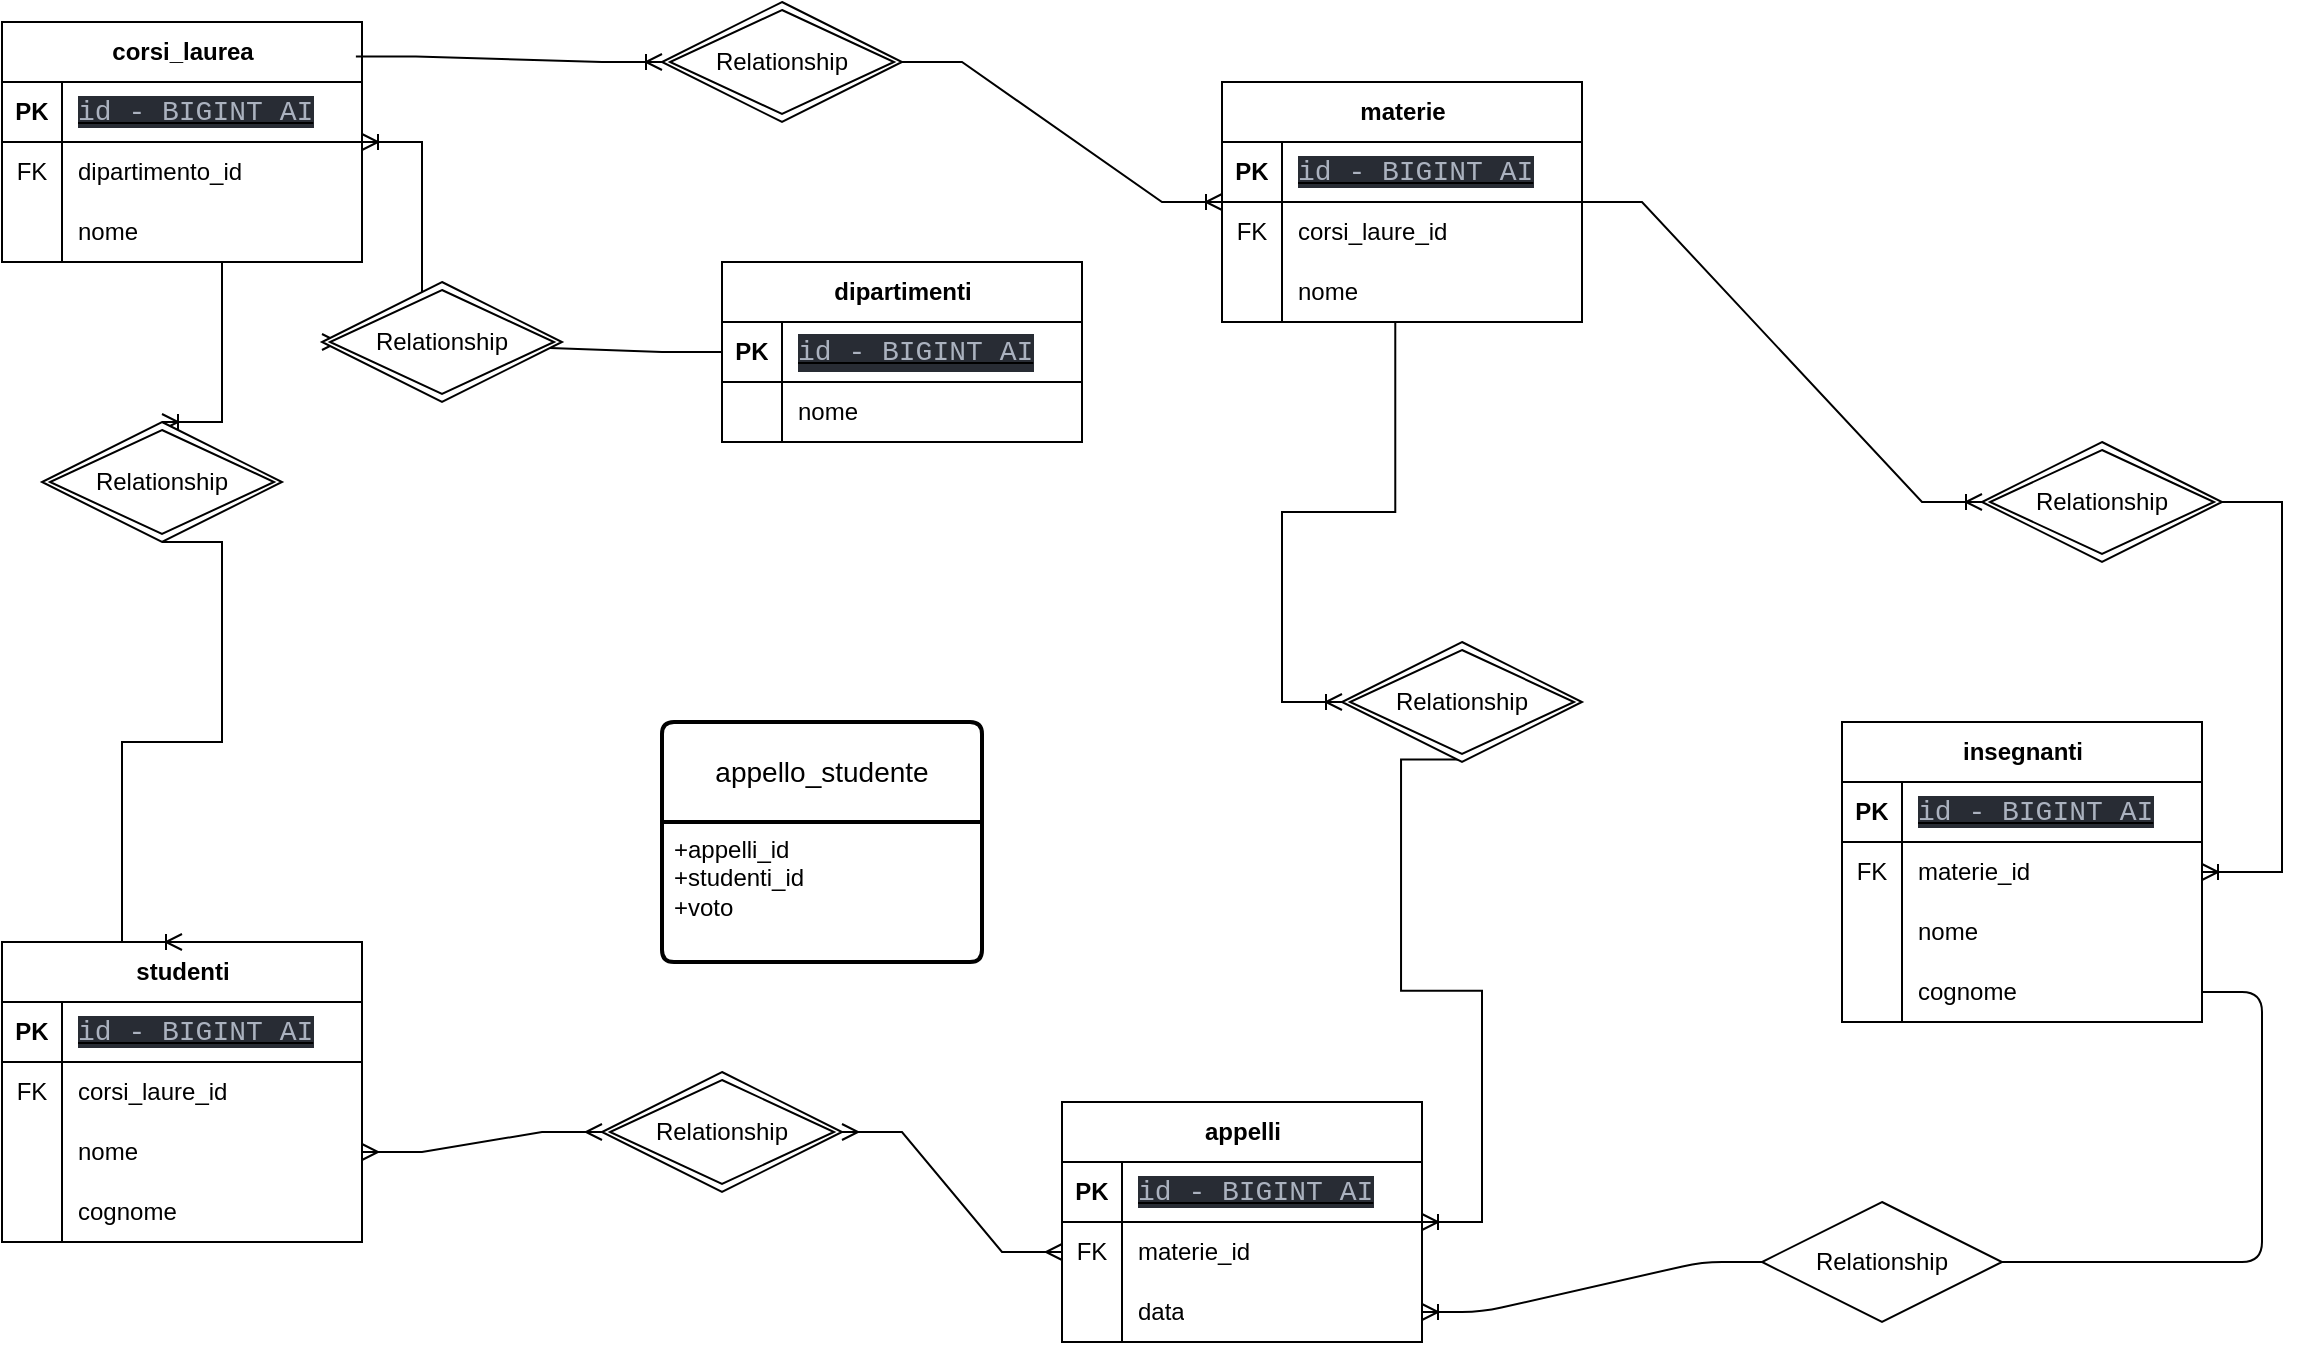 <mxfile>
    <diagram name="Pagina-1" id="z0n77k8KdwoI7dumrP_V">
        <mxGraphModel dx="796" dy="571" grid="1" gridSize="10" guides="1" tooltips="1" connect="1" arrows="1" fold="1" page="1" pageScale="1" pageWidth="1654" pageHeight="2336" math="0" shadow="0">
            <root>
                <mxCell id="0"/>
                <mxCell id="1" parent="0"/>
                <mxCell id="RoR9iIZJ4Fh7kVblHjOC-1" value="dipartimenti" style="shape=table;startSize=30;container=1;collapsible=1;childLayout=tableLayout;fixedRows=1;rowLines=0;fontStyle=1;align=center;resizeLast=1;html=1;" parent="1" vertex="1">
                    <mxGeometry x="380" y="140" width="180" height="90" as="geometry"/>
                </mxCell>
                <mxCell id="RoR9iIZJ4Fh7kVblHjOC-2" value="" style="shape=tableRow;horizontal=0;startSize=0;swimlaneHead=0;swimlaneBody=0;fillColor=none;collapsible=0;dropTarget=0;points=[[0,0.5],[1,0.5]];portConstraint=eastwest;top=0;left=0;right=0;bottom=1;" parent="RoR9iIZJ4Fh7kVblHjOC-1" vertex="1">
                    <mxGeometry y="30" width="180" height="30" as="geometry"/>
                </mxCell>
                <mxCell id="RoR9iIZJ4Fh7kVblHjOC-3" value="PK" style="shape=partialRectangle;connectable=0;fillColor=none;top=0;left=0;bottom=0;right=0;fontStyle=1;overflow=hidden;whiteSpace=wrap;html=1;" parent="RoR9iIZJ4Fh7kVblHjOC-2" vertex="1">
                    <mxGeometry width="30" height="30" as="geometry">
                        <mxRectangle width="30" height="30" as="alternateBounds"/>
                    </mxGeometry>
                </mxCell>
                <mxCell id="RoR9iIZJ4Fh7kVblHjOC-4" value="&lt;div style=&quot;color: #abb2bf;background-color: #282c34;font-family: Consolas, 'Courier New', monospace;font-weight: normal;font-size: 14px;line-height: 19px;white-space: pre;&quot;&gt;id - BIGINT AI&lt;/div&gt;" style="shape=partialRectangle;connectable=0;fillColor=none;top=0;left=0;bottom=0;right=0;align=left;spacingLeft=6;fontStyle=5;overflow=hidden;whiteSpace=wrap;html=1;" parent="RoR9iIZJ4Fh7kVblHjOC-2" vertex="1">
                    <mxGeometry x="30" width="150" height="30" as="geometry">
                        <mxRectangle width="150" height="30" as="alternateBounds"/>
                    </mxGeometry>
                </mxCell>
                <mxCell id="RoR9iIZJ4Fh7kVblHjOC-5" value="" style="shape=tableRow;horizontal=0;startSize=0;swimlaneHead=0;swimlaneBody=0;fillColor=none;collapsible=0;dropTarget=0;points=[[0,0.5],[1,0.5]];portConstraint=eastwest;top=0;left=0;right=0;bottom=0;" parent="RoR9iIZJ4Fh7kVblHjOC-1" vertex="1">
                    <mxGeometry y="60" width="180" height="30" as="geometry"/>
                </mxCell>
                <mxCell id="RoR9iIZJ4Fh7kVblHjOC-6" value="" style="shape=partialRectangle;connectable=0;fillColor=none;top=0;left=0;bottom=0;right=0;editable=1;overflow=hidden;whiteSpace=wrap;html=1;" parent="RoR9iIZJ4Fh7kVblHjOC-5" vertex="1">
                    <mxGeometry width="30" height="30" as="geometry">
                        <mxRectangle width="30" height="30" as="alternateBounds"/>
                    </mxGeometry>
                </mxCell>
                <mxCell id="RoR9iIZJ4Fh7kVblHjOC-7" value="nome" style="shape=partialRectangle;connectable=0;fillColor=none;top=0;left=0;bottom=0;right=0;align=left;spacingLeft=6;overflow=hidden;whiteSpace=wrap;html=1;" parent="RoR9iIZJ4Fh7kVblHjOC-5" vertex="1">
                    <mxGeometry x="30" width="150" height="30" as="geometry">
                        <mxRectangle width="150" height="30" as="alternateBounds"/>
                    </mxGeometry>
                </mxCell>
                <mxCell id="RoR9iIZJ4Fh7kVblHjOC-14" value="materie" style="shape=table;startSize=30;container=1;collapsible=1;childLayout=tableLayout;fixedRows=1;rowLines=0;fontStyle=1;align=center;resizeLast=1;html=1;" parent="1" vertex="1">
                    <mxGeometry x="630" y="50" width="180" height="120" as="geometry"/>
                </mxCell>
                <mxCell id="RoR9iIZJ4Fh7kVblHjOC-15" value="" style="shape=tableRow;horizontal=0;startSize=0;swimlaneHead=0;swimlaneBody=0;fillColor=none;collapsible=0;dropTarget=0;points=[[0,0.5],[1,0.5]];portConstraint=eastwest;top=0;left=0;right=0;bottom=1;" parent="RoR9iIZJ4Fh7kVblHjOC-14" vertex="1">
                    <mxGeometry y="30" width="180" height="30" as="geometry"/>
                </mxCell>
                <mxCell id="RoR9iIZJ4Fh7kVblHjOC-16" value="PK" style="shape=partialRectangle;connectable=0;fillColor=none;top=0;left=0;bottom=0;right=0;fontStyle=1;overflow=hidden;whiteSpace=wrap;html=1;" parent="RoR9iIZJ4Fh7kVblHjOC-15" vertex="1">
                    <mxGeometry width="30" height="30" as="geometry">
                        <mxRectangle width="30" height="30" as="alternateBounds"/>
                    </mxGeometry>
                </mxCell>
                <mxCell id="RoR9iIZJ4Fh7kVblHjOC-17" value="&lt;span style=&quot;color: rgb(171, 178, 191); font-family: Consolas, &amp;quot;Courier New&amp;quot;, monospace; font-size: 14px; font-weight: 400; white-space: pre; background-color: rgb(40, 44, 52);&quot;&gt;id - BIGINT AI&lt;/span&gt;" style="shape=partialRectangle;connectable=0;fillColor=none;top=0;left=0;bottom=0;right=0;align=left;spacingLeft=6;fontStyle=5;overflow=hidden;whiteSpace=wrap;html=1;" parent="RoR9iIZJ4Fh7kVblHjOC-15" vertex="1">
                    <mxGeometry x="30" width="150" height="30" as="geometry">
                        <mxRectangle width="150" height="30" as="alternateBounds"/>
                    </mxGeometry>
                </mxCell>
                <mxCell id="RoR9iIZJ4Fh7kVblHjOC-18" value="" style="shape=tableRow;horizontal=0;startSize=0;swimlaneHead=0;swimlaneBody=0;fillColor=none;collapsible=0;dropTarget=0;points=[[0,0.5],[1,0.5]];portConstraint=eastwest;top=0;left=0;right=0;bottom=0;" parent="RoR9iIZJ4Fh7kVblHjOC-14" vertex="1">
                    <mxGeometry y="60" width="180" height="30" as="geometry"/>
                </mxCell>
                <mxCell id="RoR9iIZJ4Fh7kVblHjOC-19" value="FK" style="shape=partialRectangle;connectable=0;fillColor=none;top=0;left=0;bottom=0;right=0;editable=1;overflow=hidden;whiteSpace=wrap;html=1;" parent="RoR9iIZJ4Fh7kVblHjOC-18" vertex="1">
                    <mxGeometry width="30" height="30" as="geometry">
                        <mxRectangle width="30" height="30" as="alternateBounds"/>
                    </mxGeometry>
                </mxCell>
                <mxCell id="RoR9iIZJ4Fh7kVblHjOC-20" value="corsi_laure_id" style="shape=partialRectangle;connectable=0;fillColor=none;top=0;left=0;bottom=0;right=0;align=left;spacingLeft=6;overflow=hidden;whiteSpace=wrap;html=1;" parent="RoR9iIZJ4Fh7kVblHjOC-18" vertex="1">
                    <mxGeometry x="30" width="150" height="30" as="geometry">
                        <mxRectangle width="150" height="30" as="alternateBounds"/>
                    </mxGeometry>
                </mxCell>
                <mxCell id="RoR9iIZJ4Fh7kVblHjOC-21" value="" style="shape=tableRow;horizontal=0;startSize=0;swimlaneHead=0;swimlaneBody=0;fillColor=none;collapsible=0;dropTarget=0;points=[[0,0.5],[1,0.5]];portConstraint=eastwest;top=0;left=0;right=0;bottom=0;" parent="RoR9iIZJ4Fh7kVblHjOC-14" vertex="1">
                    <mxGeometry y="90" width="180" height="30" as="geometry"/>
                </mxCell>
                <mxCell id="RoR9iIZJ4Fh7kVblHjOC-22" value="" style="shape=partialRectangle;connectable=0;fillColor=none;top=0;left=0;bottom=0;right=0;editable=1;overflow=hidden;whiteSpace=wrap;html=1;" parent="RoR9iIZJ4Fh7kVblHjOC-21" vertex="1">
                    <mxGeometry width="30" height="30" as="geometry">
                        <mxRectangle width="30" height="30" as="alternateBounds"/>
                    </mxGeometry>
                </mxCell>
                <mxCell id="RoR9iIZJ4Fh7kVblHjOC-23" value="nome" style="shape=partialRectangle;connectable=0;fillColor=none;top=0;left=0;bottom=0;right=0;align=left;spacingLeft=6;overflow=hidden;whiteSpace=wrap;html=1;" parent="RoR9iIZJ4Fh7kVblHjOC-21" vertex="1">
                    <mxGeometry x="30" width="150" height="30" as="geometry">
                        <mxRectangle width="150" height="30" as="alternateBounds"/>
                    </mxGeometry>
                </mxCell>
                <mxCell id="RoR9iIZJ4Fh7kVblHjOC-27" value="appelli" style="shape=table;startSize=30;container=1;collapsible=1;childLayout=tableLayout;fixedRows=1;rowLines=0;fontStyle=1;align=center;resizeLast=1;html=1;" parent="1" vertex="1">
                    <mxGeometry x="550" y="560" width="180" height="120" as="geometry"/>
                </mxCell>
                <mxCell id="RoR9iIZJ4Fh7kVblHjOC-28" value="" style="shape=tableRow;horizontal=0;startSize=0;swimlaneHead=0;swimlaneBody=0;fillColor=none;collapsible=0;dropTarget=0;points=[[0,0.5],[1,0.5]];portConstraint=eastwest;top=0;left=0;right=0;bottom=1;" parent="RoR9iIZJ4Fh7kVblHjOC-27" vertex="1">
                    <mxGeometry y="30" width="180" height="30" as="geometry"/>
                </mxCell>
                <mxCell id="RoR9iIZJ4Fh7kVblHjOC-29" value="PK" style="shape=partialRectangle;connectable=0;fillColor=none;top=0;left=0;bottom=0;right=0;fontStyle=1;overflow=hidden;whiteSpace=wrap;html=1;" parent="RoR9iIZJ4Fh7kVblHjOC-28" vertex="1">
                    <mxGeometry width="30" height="30" as="geometry">
                        <mxRectangle width="30" height="30" as="alternateBounds"/>
                    </mxGeometry>
                </mxCell>
                <mxCell id="RoR9iIZJ4Fh7kVblHjOC-30" value="&lt;span style=&quot;color: rgb(171, 178, 191); font-family: Consolas, &amp;quot;Courier New&amp;quot;, monospace; font-size: 14px; font-weight: 400; white-space: pre; background-color: rgb(40, 44, 52);&quot;&gt;id - BIGINT AI&lt;/span&gt;" style="shape=partialRectangle;connectable=0;fillColor=none;top=0;left=0;bottom=0;right=0;align=left;spacingLeft=6;fontStyle=5;overflow=hidden;whiteSpace=wrap;html=1;" parent="RoR9iIZJ4Fh7kVblHjOC-28" vertex="1">
                    <mxGeometry x="30" width="150" height="30" as="geometry">
                        <mxRectangle width="150" height="30" as="alternateBounds"/>
                    </mxGeometry>
                </mxCell>
                <mxCell id="RoR9iIZJ4Fh7kVblHjOC-31" value="" style="shape=tableRow;horizontal=0;startSize=0;swimlaneHead=0;swimlaneBody=0;fillColor=none;collapsible=0;dropTarget=0;points=[[0,0.5],[1,0.5]];portConstraint=eastwest;top=0;left=0;right=0;bottom=0;" parent="RoR9iIZJ4Fh7kVblHjOC-27" vertex="1">
                    <mxGeometry y="60" width="180" height="30" as="geometry"/>
                </mxCell>
                <mxCell id="RoR9iIZJ4Fh7kVblHjOC-32" value="FK" style="shape=partialRectangle;connectable=0;fillColor=none;top=0;left=0;bottom=0;right=0;editable=1;overflow=hidden;whiteSpace=wrap;html=1;" parent="RoR9iIZJ4Fh7kVblHjOC-31" vertex="1">
                    <mxGeometry width="30" height="30" as="geometry">
                        <mxRectangle width="30" height="30" as="alternateBounds"/>
                    </mxGeometry>
                </mxCell>
                <mxCell id="RoR9iIZJ4Fh7kVblHjOC-33" value="materie_id" style="shape=partialRectangle;connectable=0;fillColor=none;top=0;left=0;bottom=0;right=0;align=left;spacingLeft=6;overflow=hidden;whiteSpace=wrap;html=1;" parent="RoR9iIZJ4Fh7kVblHjOC-31" vertex="1">
                    <mxGeometry x="30" width="150" height="30" as="geometry">
                        <mxRectangle width="150" height="30" as="alternateBounds"/>
                    </mxGeometry>
                </mxCell>
                <mxCell id="RoR9iIZJ4Fh7kVblHjOC-37" value="" style="shape=tableRow;horizontal=0;startSize=0;swimlaneHead=0;swimlaneBody=0;fillColor=none;collapsible=0;dropTarget=0;points=[[0,0.5],[1,0.5]];portConstraint=eastwest;top=0;left=0;right=0;bottom=0;" parent="RoR9iIZJ4Fh7kVblHjOC-27" vertex="1">
                    <mxGeometry y="90" width="180" height="30" as="geometry"/>
                </mxCell>
                <mxCell id="RoR9iIZJ4Fh7kVblHjOC-38" value="" style="shape=partialRectangle;connectable=0;fillColor=none;top=0;left=0;bottom=0;right=0;editable=1;overflow=hidden;whiteSpace=wrap;html=1;" parent="RoR9iIZJ4Fh7kVblHjOC-37" vertex="1">
                    <mxGeometry width="30" height="30" as="geometry">
                        <mxRectangle width="30" height="30" as="alternateBounds"/>
                    </mxGeometry>
                </mxCell>
                <mxCell id="RoR9iIZJ4Fh7kVblHjOC-39" value="data" style="shape=partialRectangle;connectable=0;fillColor=none;top=0;left=0;bottom=0;right=0;align=left;spacingLeft=6;overflow=hidden;whiteSpace=wrap;html=1;" parent="RoR9iIZJ4Fh7kVblHjOC-37" vertex="1">
                    <mxGeometry x="30" width="150" height="30" as="geometry">
                        <mxRectangle width="150" height="30" as="alternateBounds"/>
                    </mxGeometry>
                </mxCell>
                <mxCell id="RoR9iIZJ4Fh7kVblHjOC-40" value="studenti" style="shape=table;startSize=30;container=1;collapsible=1;childLayout=tableLayout;fixedRows=1;rowLines=0;fontStyle=1;align=center;resizeLast=1;html=1;" parent="1" vertex="1">
                    <mxGeometry x="20" y="480" width="180" height="150" as="geometry"/>
                </mxCell>
                <mxCell id="RoR9iIZJ4Fh7kVblHjOC-41" value="" style="shape=tableRow;horizontal=0;startSize=0;swimlaneHead=0;swimlaneBody=0;fillColor=none;collapsible=0;dropTarget=0;points=[[0,0.5],[1,0.5]];portConstraint=eastwest;top=0;left=0;right=0;bottom=1;" parent="RoR9iIZJ4Fh7kVblHjOC-40" vertex="1">
                    <mxGeometry y="30" width="180" height="30" as="geometry"/>
                </mxCell>
                <mxCell id="RoR9iIZJ4Fh7kVblHjOC-42" value="PK" style="shape=partialRectangle;connectable=0;fillColor=none;top=0;left=0;bottom=0;right=0;fontStyle=1;overflow=hidden;whiteSpace=wrap;html=1;" parent="RoR9iIZJ4Fh7kVblHjOC-41" vertex="1">
                    <mxGeometry width="30" height="30" as="geometry">
                        <mxRectangle width="30" height="30" as="alternateBounds"/>
                    </mxGeometry>
                </mxCell>
                <mxCell id="RoR9iIZJ4Fh7kVblHjOC-43" value="&lt;span style=&quot;color: rgb(171, 178, 191); font-family: Consolas, &amp;quot;Courier New&amp;quot;, monospace; font-size: 14px; font-weight: 400; white-space: pre; background-color: rgb(40, 44, 52);&quot;&gt;id - BIGINT AI&lt;/span&gt;" style="shape=partialRectangle;connectable=0;fillColor=none;top=0;left=0;bottom=0;right=0;align=left;spacingLeft=6;fontStyle=5;overflow=hidden;whiteSpace=wrap;html=1;" parent="RoR9iIZJ4Fh7kVblHjOC-41" vertex="1">
                    <mxGeometry x="30" width="150" height="30" as="geometry">
                        <mxRectangle width="150" height="30" as="alternateBounds"/>
                    </mxGeometry>
                </mxCell>
                <mxCell id="RoR9iIZJ4Fh7kVblHjOC-44" value="" style="shape=tableRow;horizontal=0;startSize=0;swimlaneHead=0;swimlaneBody=0;fillColor=none;collapsible=0;dropTarget=0;points=[[0,0.5],[1,0.5]];portConstraint=eastwest;top=0;left=0;right=0;bottom=0;" parent="RoR9iIZJ4Fh7kVblHjOC-40" vertex="1">
                    <mxGeometry y="60" width="180" height="30" as="geometry"/>
                </mxCell>
                <mxCell id="RoR9iIZJ4Fh7kVblHjOC-45" value="FK" style="shape=partialRectangle;connectable=0;fillColor=none;top=0;left=0;bottom=0;right=0;editable=1;overflow=hidden;whiteSpace=wrap;html=1;" parent="RoR9iIZJ4Fh7kVblHjOC-44" vertex="1">
                    <mxGeometry width="30" height="30" as="geometry">
                        <mxRectangle width="30" height="30" as="alternateBounds"/>
                    </mxGeometry>
                </mxCell>
                <mxCell id="RoR9iIZJ4Fh7kVblHjOC-46" value="corsi_laure_id" style="shape=partialRectangle;connectable=0;fillColor=none;top=0;left=0;bottom=0;right=0;align=left;spacingLeft=6;overflow=hidden;whiteSpace=wrap;html=1;" parent="RoR9iIZJ4Fh7kVblHjOC-44" vertex="1">
                    <mxGeometry x="30" width="150" height="30" as="geometry">
                        <mxRectangle width="150" height="30" as="alternateBounds"/>
                    </mxGeometry>
                </mxCell>
                <mxCell id="RoR9iIZJ4Fh7kVblHjOC-47" value="" style="shape=tableRow;horizontal=0;startSize=0;swimlaneHead=0;swimlaneBody=0;fillColor=none;collapsible=0;dropTarget=0;points=[[0,0.5],[1,0.5]];portConstraint=eastwest;top=0;left=0;right=0;bottom=0;" parent="RoR9iIZJ4Fh7kVblHjOC-40" vertex="1">
                    <mxGeometry y="90" width="180" height="30" as="geometry"/>
                </mxCell>
                <mxCell id="RoR9iIZJ4Fh7kVblHjOC-48" value="" style="shape=partialRectangle;connectable=0;fillColor=none;top=0;left=0;bottom=0;right=0;editable=1;overflow=hidden;whiteSpace=wrap;html=1;" parent="RoR9iIZJ4Fh7kVblHjOC-47" vertex="1">
                    <mxGeometry width="30" height="30" as="geometry">
                        <mxRectangle width="30" height="30" as="alternateBounds"/>
                    </mxGeometry>
                </mxCell>
                <mxCell id="RoR9iIZJ4Fh7kVblHjOC-49" value="nome" style="shape=partialRectangle;connectable=0;fillColor=none;top=0;left=0;bottom=0;right=0;align=left;spacingLeft=6;overflow=hidden;whiteSpace=wrap;html=1;" parent="RoR9iIZJ4Fh7kVblHjOC-47" vertex="1">
                    <mxGeometry x="30" width="150" height="30" as="geometry">
                        <mxRectangle width="150" height="30" as="alternateBounds"/>
                    </mxGeometry>
                </mxCell>
                <mxCell id="RoR9iIZJ4Fh7kVblHjOC-50" value="" style="shape=tableRow;horizontal=0;startSize=0;swimlaneHead=0;swimlaneBody=0;fillColor=none;collapsible=0;dropTarget=0;points=[[0,0.5],[1,0.5]];portConstraint=eastwest;top=0;left=0;right=0;bottom=0;" parent="RoR9iIZJ4Fh7kVblHjOC-40" vertex="1">
                    <mxGeometry y="120" width="180" height="30" as="geometry"/>
                </mxCell>
                <mxCell id="RoR9iIZJ4Fh7kVblHjOC-51" value="" style="shape=partialRectangle;connectable=0;fillColor=none;top=0;left=0;bottom=0;right=0;editable=1;overflow=hidden;whiteSpace=wrap;html=1;" parent="RoR9iIZJ4Fh7kVblHjOC-50" vertex="1">
                    <mxGeometry width="30" height="30" as="geometry">
                        <mxRectangle width="30" height="30" as="alternateBounds"/>
                    </mxGeometry>
                </mxCell>
                <mxCell id="RoR9iIZJ4Fh7kVblHjOC-52" value="cognome" style="shape=partialRectangle;connectable=0;fillColor=none;top=0;left=0;bottom=0;right=0;align=left;spacingLeft=6;overflow=hidden;whiteSpace=wrap;html=1;" parent="RoR9iIZJ4Fh7kVblHjOC-50" vertex="1">
                    <mxGeometry x="30" width="150" height="30" as="geometry">
                        <mxRectangle width="150" height="30" as="alternateBounds"/>
                    </mxGeometry>
                </mxCell>
                <mxCell id="RoR9iIZJ4Fh7kVblHjOC-53" value="corsi_laurea" style="shape=table;startSize=30;container=1;collapsible=1;childLayout=tableLayout;fixedRows=1;rowLines=0;fontStyle=1;align=center;resizeLast=1;html=1;" parent="1" vertex="1">
                    <mxGeometry x="20" y="20" width="180" height="120" as="geometry"/>
                </mxCell>
                <mxCell id="RoR9iIZJ4Fh7kVblHjOC-54" value="" style="shape=tableRow;horizontal=0;startSize=0;swimlaneHead=0;swimlaneBody=0;fillColor=none;collapsible=0;dropTarget=0;points=[[0,0.5],[1,0.5]];portConstraint=eastwest;top=0;left=0;right=0;bottom=1;" parent="RoR9iIZJ4Fh7kVblHjOC-53" vertex="1">
                    <mxGeometry y="30" width="180" height="30" as="geometry"/>
                </mxCell>
                <mxCell id="RoR9iIZJ4Fh7kVblHjOC-55" value="PK" style="shape=partialRectangle;connectable=0;fillColor=none;top=0;left=0;bottom=0;right=0;fontStyle=1;overflow=hidden;whiteSpace=wrap;html=1;" parent="RoR9iIZJ4Fh7kVblHjOC-54" vertex="1">
                    <mxGeometry width="30" height="30" as="geometry">
                        <mxRectangle width="30" height="30" as="alternateBounds"/>
                    </mxGeometry>
                </mxCell>
                <mxCell id="RoR9iIZJ4Fh7kVblHjOC-56" value="&lt;span style=&quot;color: rgb(171, 178, 191); font-family: Consolas, &amp;quot;Courier New&amp;quot;, monospace; font-size: 14px; font-weight: 400; white-space: pre; background-color: rgb(40, 44, 52);&quot;&gt;id - BIGINT AI&lt;/span&gt;" style="shape=partialRectangle;connectable=0;fillColor=none;top=0;left=0;bottom=0;right=0;align=left;spacingLeft=6;fontStyle=5;overflow=hidden;whiteSpace=wrap;html=1;" parent="RoR9iIZJ4Fh7kVblHjOC-54" vertex="1">
                    <mxGeometry x="30" width="150" height="30" as="geometry">
                        <mxRectangle width="150" height="30" as="alternateBounds"/>
                    </mxGeometry>
                </mxCell>
                <mxCell id="RoR9iIZJ4Fh7kVblHjOC-57" value="" style="shape=tableRow;horizontal=0;startSize=0;swimlaneHead=0;swimlaneBody=0;fillColor=none;collapsible=0;dropTarget=0;points=[[0,0.5],[1,0.5]];portConstraint=eastwest;top=0;left=0;right=0;bottom=0;" parent="RoR9iIZJ4Fh7kVblHjOC-53" vertex="1">
                    <mxGeometry y="60" width="180" height="30" as="geometry"/>
                </mxCell>
                <mxCell id="RoR9iIZJ4Fh7kVblHjOC-58" value="FK" style="shape=partialRectangle;connectable=0;fillColor=none;top=0;left=0;bottom=0;right=0;editable=1;overflow=hidden;whiteSpace=wrap;html=1;" parent="RoR9iIZJ4Fh7kVblHjOC-57" vertex="1">
                    <mxGeometry width="30" height="30" as="geometry">
                        <mxRectangle width="30" height="30" as="alternateBounds"/>
                    </mxGeometry>
                </mxCell>
                <mxCell id="RoR9iIZJ4Fh7kVblHjOC-59" value="dipartimento_id" style="shape=partialRectangle;connectable=0;fillColor=none;top=0;left=0;bottom=0;right=0;align=left;spacingLeft=6;overflow=hidden;whiteSpace=wrap;html=1;" parent="RoR9iIZJ4Fh7kVblHjOC-57" vertex="1">
                    <mxGeometry x="30" width="150" height="30" as="geometry">
                        <mxRectangle width="150" height="30" as="alternateBounds"/>
                    </mxGeometry>
                </mxCell>
                <mxCell id="RoR9iIZJ4Fh7kVblHjOC-60" value="" style="shape=tableRow;horizontal=0;startSize=0;swimlaneHead=0;swimlaneBody=0;fillColor=none;collapsible=0;dropTarget=0;points=[[0,0.5],[1,0.5]];portConstraint=eastwest;top=0;left=0;right=0;bottom=0;" parent="RoR9iIZJ4Fh7kVblHjOC-53" vertex="1">
                    <mxGeometry y="90" width="180" height="30" as="geometry"/>
                </mxCell>
                <mxCell id="RoR9iIZJ4Fh7kVblHjOC-61" value="" style="shape=partialRectangle;connectable=0;fillColor=none;top=0;left=0;bottom=0;right=0;editable=1;overflow=hidden;whiteSpace=wrap;html=1;" parent="RoR9iIZJ4Fh7kVblHjOC-60" vertex="1">
                    <mxGeometry width="30" height="30" as="geometry">
                        <mxRectangle width="30" height="30" as="alternateBounds"/>
                    </mxGeometry>
                </mxCell>
                <mxCell id="RoR9iIZJ4Fh7kVblHjOC-62" value="nome" style="shape=partialRectangle;connectable=0;fillColor=none;top=0;left=0;bottom=0;right=0;align=left;spacingLeft=6;overflow=hidden;whiteSpace=wrap;html=1;" parent="RoR9iIZJ4Fh7kVblHjOC-60" vertex="1">
                    <mxGeometry x="30" width="150" height="30" as="geometry">
                        <mxRectangle width="150" height="30" as="alternateBounds"/>
                    </mxGeometry>
                </mxCell>
                <mxCell id="RoR9iIZJ4Fh7kVblHjOC-66" value="insegnanti" style="shape=table;startSize=30;container=1;collapsible=1;childLayout=tableLayout;fixedRows=1;rowLines=0;fontStyle=1;align=center;resizeLast=1;html=1;" parent="1" vertex="1">
                    <mxGeometry x="940" y="370" width="180" height="150" as="geometry"/>
                </mxCell>
                <mxCell id="RoR9iIZJ4Fh7kVblHjOC-67" value="" style="shape=tableRow;horizontal=0;startSize=0;swimlaneHead=0;swimlaneBody=0;fillColor=none;collapsible=0;dropTarget=0;points=[[0,0.5],[1,0.5]];portConstraint=eastwest;top=0;left=0;right=0;bottom=1;" parent="RoR9iIZJ4Fh7kVblHjOC-66" vertex="1">
                    <mxGeometry y="30" width="180" height="30" as="geometry"/>
                </mxCell>
                <mxCell id="RoR9iIZJ4Fh7kVblHjOC-68" value="PK" style="shape=partialRectangle;connectable=0;fillColor=none;top=0;left=0;bottom=0;right=0;fontStyle=1;overflow=hidden;whiteSpace=wrap;html=1;" parent="RoR9iIZJ4Fh7kVblHjOC-67" vertex="1">
                    <mxGeometry width="30" height="30" as="geometry">
                        <mxRectangle width="30" height="30" as="alternateBounds"/>
                    </mxGeometry>
                </mxCell>
                <mxCell id="RoR9iIZJ4Fh7kVblHjOC-69" value="&lt;span style=&quot;color: rgb(171, 178, 191); font-family: Consolas, &amp;quot;Courier New&amp;quot;, monospace; font-size: 14px; font-weight: 400; white-space: pre; background-color: rgb(40, 44, 52);&quot;&gt;id - BIGINT AI&lt;/span&gt;" style="shape=partialRectangle;connectable=0;fillColor=none;top=0;left=0;bottom=0;right=0;align=left;spacingLeft=6;fontStyle=5;overflow=hidden;whiteSpace=wrap;html=1;" parent="RoR9iIZJ4Fh7kVblHjOC-67" vertex="1">
                    <mxGeometry x="30" width="150" height="30" as="geometry">
                        <mxRectangle width="150" height="30" as="alternateBounds"/>
                    </mxGeometry>
                </mxCell>
                <mxCell id="RoR9iIZJ4Fh7kVblHjOC-70" value="" style="shape=tableRow;horizontal=0;startSize=0;swimlaneHead=0;swimlaneBody=0;fillColor=none;collapsible=0;dropTarget=0;points=[[0,0.5],[1,0.5]];portConstraint=eastwest;top=0;left=0;right=0;bottom=0;" parent="RoR9iIZJ4Fh7kVblHjOC-66" vertex="1">
                    <mxGeometry y="60" width="180" height="30" as="geometry"/>
                </mxCell>
                <mxCell id="RoR9iIZJ4Fh7kVblHjOC-71" value="FK" style="shape=partialRectangle;connectable=0;fillColor=none;top=0;left=0;bottom=0;right=0;editable=1;overflow=hidden;whiteSpace=wrap;html=1;" parent="RoR9iIZJ4Fh7kVblHjOC-70" vertex="1">
                    <mxGeometry width="30" height="30" as="geometry">
                        <mxRectangle width="30" height="30" as="alternateBounds"/>
                    </mxGeometry>
                </mxCell>
                <mxCell id="RoR9iIZJ4Fh7kVblHjOC-72" value="materie_id" style="shape=partialRectangle;connectable=0;fillColor=none;top=0;left=0;bottom=0;right=0;align=left;spacingLeft=6;overflow=hidden;whiteSpace=wrap;html=1;" parent="RoR9iIZJ4Fh7kVblHjOC-70" vertex="1">
                    <mxGeometry x="30" width="150" height="30" as="geometry">
                        <mxRectangle width="150" height="30" as="alternateBounds"/>
                    </mxGeometry>
                </mxCell>
                <mxCell id="RoR9iIZJ4Fh7kVblHjOC-73" value="" style="shape=tableRow;horizontal=0;startSize=0;swimlaneHead=0;swimlaneBody=0;fillColor=none;collapsible=0;dropTarget=0;points=[[0,0.5],[1,0.5]];portConstraint=eastwest;top=0;left=0;right=0;bottom=0;" parent="RoR9iIZJ4Fh7kVblHjOC-66" vertex="1">
                    <mxGeometry y="90" width="180" height="30" as="geometry"/>
                </mxCell>
                <mxCell id="RoR9iIZJ4Fh7kVblHjOC-74" value="" style="shape=partialRectangle;connectable=0;fillColor=none;top=0;left=0;bottom=0;right=0;editable=1;overflow=hidden;whiteSpace=wrap;html=1;" parent="RoR9iIZJ4Fh7kVblHjOC-73" vertex="1">
                    <mxGeometry width="30" height="30" as="geometry">
                        <mxRectangle width="30" height="30" as="alternateBounds"/>
                    </mxGeometry>
                </mxCell>
                <mxCell id="RoR9iIZJ4Fh7kVblHjOC-75" value="nome&lt;span style=&quot;white-space: pre;&quot;&gt;&#9;&lt;/span&gt;" style="shape=partialRectangle;connectable=0;fillColor=none;top=0;left=0;bottom=0;right=0;align=left;spacingLeft=6;overflow=hidden;whiteSpace=wrap;html=1;" parent="RoR9iIZJ4Fh7kVblHjOC-73" vertex="1">
                    <mxGeometry x="30" width="150" height="30" as="geometry">
                        <mxRectangle width="150" height="30" as="alternateBounds"/>
                    </mxGeometry>
                </mxCell>
                <mxCell id="RoR9iIZJ4Fh7kVblHjOC-76" value="" style="shape=tableRow;horizontal=0;startSize=0;swimlaneHead=0;swimlaneBody=0;fillColor=none;collapsible=0;dropTarget=0;points=[[0,0.5],[1,0.5]];portConstraint=eastwest;top=0;left=0;right=0;bottom=0;" parent="RoR9iIZJ4Fh7kVblHjOC-66" vertex="1">
                    <mxGeometry y="120" width="180" height="30" as="geometry"/>
                </mxCell>
                <mxCell id="RoR9iIZJ4Fh7kVblHjOC-77" value="" style="shape=partialRectangle;connectable=0;fillColor=none;top=0;left=0;bottom=0;right=0;editable=1;overflow=hidden;whiteSpace=wrap;html=1;" parent="RoR9iIZJ4Fh7kVblHjOC-76" vertex="1">
                    <mxGeometry width="30" height="30" as="geometry">
                        <mxRectangle width="30" height="30" as="alternateBounds"/>
                    </mxGeometry>
                </mxCell>
                <mxCell id="RoR9iIZJ4Fh7kVblHjOC-78" value="cognome" style="shape=partialRectangle;connectable=0;fillColor=none;top=0;left=0;bottom=0;right=0;align=left;spacingLeft=6;overflow=hidden;whiteSpace=wrap;html=1;" parent="RoR9iIZJ4Fh7kVblHjOC-76" vertex="1">
                    <mxGeometry x="30" width="150" height="30" as="geometry">
                        <mxRectangle width="150" height="30" as="alternateBounds"/>
                    </mxGeometry>
                </mxCell>
                <mxCell id="RoR9iIZJ4Fh7kVblHjOC-92" value="appello_studente" style="swimlane;childLayout=stackLayout;horizontal=1;startSize=50;horizontalStack=0;rounded=1;fontSize=14;fontStyle=0;strokeWidth=2;resizeParent=0;resizeLast=1;shadow=0;dashed=0;align=center;arcSize=4;whiteSpace=wrap;html=1;" parent="1" vertex="1">
                    <mxGeometry x="350" y="370" width="160" height="120" as="geometry"/>
                </mxCell>
                <mxCell id="RoR9iIZJ4Fh7kVblHjOC-93" value="+appelli_id&lt;br&gt;+studenti_id&lt;br&gt;+voto" style="align=left;strokeColor=none;fillColor=none;spacingLeft=4;fontSize=12;verticalAlign=top;resizable=0;rotatable=0;part=1;html=1;" parent="RoR9iIZJ4Fh7kVblHjOC-92" vertex="1">
                    <mxGeometry y="50" width="160" height="70" as="geometry"/>
                </mxCell>
                <mxCell id="RoR9iIZJ4Fh7kVblHjOC-100" value="" style="edgeStyle=entityRelationEdgeStyle;fontSize=12;html=1;endArrow=ERoneToMany;rounded=0;exitX=0;exitY=0.5;exitDx=0;exitDy=0;" parent="1" source="RoR9iIZJ4Fh7kVblHjOC-101" target="RoR9iIZJ4Fh7kVblHjOC-53" edge="1">
                    <mxGeometry width="100" height="100" relative="1" as="geometry">
                        <mxPoint x="340" y="310" as="sourcePoint"/>
                        <mxPoint x="440" y="210" as="targetPoint"/>
                        <Array as="points">
                            <mxPoint x="610" y="10"/>
                        </Array>
                    </mxGeometry>
                </mxCell>
                <mxCell id="RoR9iIZJ4Fh7kVblHjOC-102" value="" style="edgeStyle=entityRelationEdgeStyle;fontSize=12;html=1;endArrow=ERoneToMany;rounded=0;entryX=0;entryY=0.5;entryDx=0;entryDy=0;exitX=0;exitY=0.5;exitDx=0;exitDy=0;" parent="1" source="RoR9iIZJ4Fh7kVblHjOC-2" target="RoR9iIZJ4Fh7kVblHjOC-101" edge="1">
                    <mxGeometry width="100" height="100" relative="1" as="geometry">
                        <mxPoint x="450" y="325" as="sourcePoint"/>
                        <mxPoint x="360" y="135" as="targetPoint"/>
                        <Array as="points">
                            <mxPoint x="710" y="-50"/>
                            <mxPoint x="350" y="240"/>
                        </Array>
                    </mxGeometry>
                </mxCell>
                <mxCell id="RoR9iIZJ4Fh7kVblHjOC-101" value="Relationship" style="shape=rhombus;double=1;perimeter=rhombusPerimeter;whiteSpace=wrap;html=1;align=center;" parent="1" vertex="1">
                    <mxGeometry x="180" y="150" width="120" height="60" as="geometry"/>
                </mxCell>
                <mxCell id="RoR9iIZJ4Fh7kVblHjOC-106" value="" style="edgeStyle=entityRelationEdgeStyle;fontSize=12;html=1;endArrow=ERoneToMany;rounded=0;" parent="1" source="RoR9iIZJ4Fh7kVblHjOC-108" target="RoR9iIZJ4Fh7kVblHjOC-14" edge="1">
                    <mxGeometry width="100" height="100" relative="1" as="geometry">
                        <mxPoint x="560" y="185" as="sourcePoint"/>
                        <mxPoint x="630" y="60" as="targetPoint"/>
                        <Array as="points">
                            <mxPoint x="1050" y="15"/>
                            <mxPoint x="870" y="45"/>
                        </Array>
                    </mxGeometry>
                </mxCell>
                <mxCell id="RoR9iIZJ4Fh7kVblHjOC-109" value="" style="edgeStyle=entityRelationEdgeStyle;fontSize=12;html=1;endArrow=ERoneToMany;rounded=0;exitX=0.983;exitY=0.144;exitDx=0;exitDy=0;exitPerimeter=0;" parent="1" source="RoR9iIZJ4Fh7kVblHjOC-53" target="RoR9iIZJ4Fh7kVblHjOC-108" edge="1">
                    <mxGeometry width="100" height="100" relative="1" as="geometry">
                        <mxPoint x="510" y="80" as="sourcePoint"/>
                        <mxPoint x="700" y="90" as="targetPoint"/>
                        <Array as="points"/>
                    </mxGeometry>
                </mxCell>
                <mxCell id="RoR9iIZJ4Fh7kVblHjOC-108" value="Relationship" style="shape=rhombus;double=1;perimeter=rhombusPerimeter;whiteSpace=wrap;html=1;align=center;" parent="1" vertex="1">
                    <mxGeometry x="350" y="10" width="120" height="60" as="geometry"/>
                </mxCell>
                <mxCell id="RoR9iIZJ4Fh7kVblHjOC-114" value="" style="edgeStyle=entityRelationEdgeStyle;fontSize=12;html=1;endArrow=ERoneToMany;rounded=0;" parent="1" source="RoR9iIZJ4Fh7kVblHjOC-115" target="RoR9iIZJ4Fh7kVblHjOC-66" edge="1">
                    <mxGeometry width="100" height="100" relative="1" as="geometry">
                        <mxPoint x="880" y="90" as="sourcePoint"/>
                        <mxPoint x="980" y="100" as="targetPoint"/>
                    </mxGeometry>
                </mxCell>
                <mxCell id="RoR9iIZJ4Fh7kVblHjOC-116" value="" style="edgeStyle=entityRelationEdgeStyle;fontSize=12;html=1;endArrow=ERoneToMany;rounded=0;" parent="1" source="RoR9iIZJ4Fh7kVblHjOC-14" target="RoR9iIZJ4Fh7kVblHjOC-115" edge="1">
                    <mxGeometry width="100" height="100" relative="1" as="geometry">
                        <mxPoint x="810" y="110" as="sourcePoint"/>
                        <mxPoint x="980" y="335" as="targetPoint"/>
                    </mxGeometry>
                </mxCell>
                <mxCell id="RoR9iIZJ4Fh7kVblHjOC-115" value="Relationship" style="shape=rhombus;double=1;perimeter=rhombusPerimeter;whiteSpace=wrap;html=1;align=center;" parent="1" vertex="1">
                    <mxGeometry x="1010" y="230" width="120" height="60" as="geometry"/>
                </mxCell>
                <mxCell id="RoR9iIZJ4Fh7kVblHjOC-120" value="" style="edgeStyle=entityRelationEdgeStyle;fontSize=12;html=1;endArrow=ERoneToMany;rounded=0;exitX=0.496;exitY=0.98;exitDx=0;exitDy=0;exitPerimeter=0;" parent="1" source="RoR9iIZJ4Fh7kVblHjOC-121" target="RoR9iIZJ4Fh7kVblHjOC-27" edge="1">
                    <mxGeometry width="100" height="100" relative="1" as="geometry">
                        <mxPoint x="710" y="450" as="sourcePoint"/>
                        <mxPoint x="600" y="440" as="targetPoint"/>
                        <Array as="points">
                            <mxPoint x="750" y="400"/>
                        </Array>
                    </mxGeometry>
                </mxCell>
                <mxCell id="RoR9iIZJ4Fh7kVblHjOC-123" value="" style="edgeStyle=entityRelationEdgeStyle;fontSize=12;html=1;endArrow=ERoneToMany;rounded=0;exitX=0.296;exitY=0.985;exitDx=0;exitDy=0;exitPerimeter=0;" parent="1" target="RoR9iIZJ4Fh7kVblHjOC-121" edge="1">
                    <mxGeometry width="100" height="100" relative="1" as="geometry">
                        <mxPoint x="686.64" y="170.0" as="sourcePoint"/>
                        <mxPoint x="753.36" y="330.45" as="targetPoint"/>
                    </mxGeometry>
                </mxCell>
                <mxCell id="RoR9iIZJ4Fh7kVblHjOC-121" value="Relationship" style="shape=rhombus;double=1;perimeter=rhombusPerimeter;whiteSpace=wrap;html=1;align=center;" parent="1" vertex="1">
                    <mxGeometry x="690" y="330" width="120" height="60" as="geometry"/>
                </mxCell>
                <mxCell id="RoR9iIZJ4Fh7kVblHjOC-130" value="" style="edgeStyle=entityRelationEdgeStyle;fontSize=12;html=1;endArrow=ERoneToMany;rounded=0;exitX=0.5;exitY=1;exitDx=0;exitDy=0;entryX=0.5;entryY=0;entryDx=0;entryDy=0;" parent="1" source="RoR9iIZJ4Fh7kVblHjOC-131" target="RoR9iIZJ4Fh7kVblHjOC-40" edge="1">
                    <mxGeometry width="100" height="100" relative="1" as="geometry">
                        <mxPoint x="80" y="180" as="sourcePoint"/>
                        <mxPoint x="100" y="400" as="targetPoint"/>
                        <Array as="points">
                            <mxPoint x="-120" y="320"/>
                        </Array>
                    </mxGeometry>
                </mxCell>
                <mxCell id="RoR9iIZJ4Fh7kVblHjOC-132" value="" style="edgeStyle=entityRelationEdgeStyle;fontSize=12;html=1;endArrow=ERoneToMany;rounded=0;entryX=0.5;entryY=0;entryDx=0;entryDy=0;" parent="1" target="RoR9iIZJ4Fh7kVblHjOC-131" edge="1">
                    <mxGeometry width="100" height="100" relative="1" as="geometry">
                        <mxPoint x="100" y="140" as="sourcePoint"/>
                        <mxPoint x="110" y="350" as="targetPoint"/>
                        <Array as="points"/>
                    </mxGeometry>
                </mxCell>
                <mxCell id="RoR9iIZJ4Fh7kVblHjOC-131" value="Relationship" style="shape=rhombus;double=1;perimeter=rhombusPerimeter;whiteSpace=wrap;html=1;align=center;" parent="1" vertex="1">
                    <mxGeometry x="40" y="220" width="120" height="60" as="geometry"/>
                </mxCell>
                <mxCell id="RoR9iIZJ4Fh7kVblHjOC-133" value="" style="edgeStyle=entityRelationEdgeStyle;fontSize=12;html=1;endArrow=ERmany;startArrow=ERmany;rounded=0;exitX=1;exitY=0.5;exitDx=0;exitDy=0;entryX=0;entryY=0.5;entryDx=0;entryDy=0;" parent="1" source="RoR9iIZJ4Fh7kVblHjOC-134" target="RoR9iIZJ4Fh7kVblHjOC-31" edge="1">
                    <mxGeometry width="100" height="100" relative="1" as="geometry">
                        <mxPoint x="580" y="600" as="sourcePoint"/>
                        <mxPoint x="680" y="500" as="targetPoint"/>
                    </mxGeometry>
                </mxCell>
                <mxCell id="RoR9iIZJ4Fh7kVblHjOC-135" value="" style="edgeStyle=entityRelationEdgeStyle;fontSize=12;html=1;endArrow=ERmany;startArrow=ERmany;rounded=0;exitX=1;exitY=0.5;exitDx=0;exitDy=0;entryX=0;entryY=0.5;entryDx=0;entryDy=0;" parent="1" source="RoR9iIZJ4Fh7kVblHjOC-47" target="RoR9iIZJ4Fh7kVblHjOC-134" edge="1">
                    <mxGeometry width="100" height="100" relative="1" as="geometry">
                        <mxPoint x="200" y="455" as="sourcePoint"/>
                        <mxPoint x="647" y="625" as="targetPoint"/>
                    </mxGeometry>
                </mxCell>
                <mxCell id="RoR9iIZJ4Fh7kVblHjOC-134" value="Relationship" style="shape=rhombus;double=1;perimeter=rhombusPerimeter;whiteSpace=wrap;html=1;align=center;" parent="1" vertex="1">
                    <mxGeometry x="320" y="545" width="120" height="60" as="geometry"/>
                </mxCell>
                <mxCell id="3" value="" style="edgeStyle=entityRelationEdgeStyle;fontSize=12;html=1;endArrow=ERoneToMany;entryX=1;entryY=0.5;entryDx=0;entryDy=0;startArrow=none;" edge="1" parent="1" source="4" target="RoR9iIZJ4Fh7kVblHjOC-37">
                    <mxGeometry width="100" height="100" relative="1" as="geometry">
                        <mxPoint x="750" y="640" as="sourcePoint"/>
                        <mxPoint x="920" y="610" as="targetPoint"/>
                    </mxGeometry>
                </mxCell>
                <mxCell id="5" value="" style="edgeStyle=entityRelationEdgeStyle;fontSize=12;html=1;endArrow=none;entryX=1;entryY=0.5;entryDx=0;entryDy=0;" edge="1" parent="1" source="RoR9iIZJ4Fh7kVblHjOC-76" target="4">
                    <mxGeometry width="100" height="100" relative="1" as="geometry">
                        <mxPoint x="940" y="505" as="sourcePoint"/>
                        <mxPoint x="730" y="665" as="targetPoint"/>
                    </mxGeometry>
                </mxCell>
                <mxCell id="4" value="Relationship" style="shape=rhombus;perimeter=rhombusPerimeter;whiteSpace=wrap;html=1;align=center;" vertex="1" parent="1">
                    <mxGeometry x="900" y="610" width="120" height="60" as="geometry"/>
                </mxCell>
            </root>
        </mxGraphModel>
    </diagram>
</mxfile>